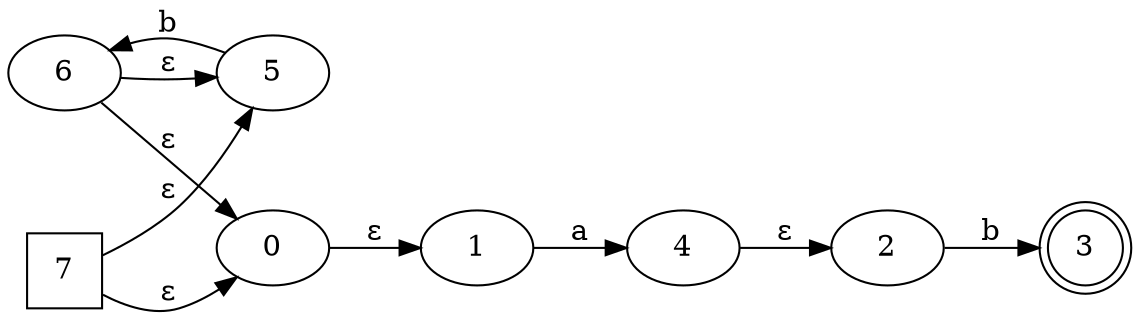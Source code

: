 digraph G {
	rankdir=LR;
	0->1[ label=ɛ ];
	2->3[ label=b ];
	4->2[ label=ɛ ];
	5->6[ label=b ];
	7->5[ label=ɛ ];
	7->0[ label=ɛ ];
	6->0[ label=ɛ ];
	6->5[ label=ɛ ];
	1->4[ label=a ];
	0;
	1;
	2;
	3 [ shape=doublecircle ];
	4;
	5;
	6;
	7 [ shape=square ];

}

